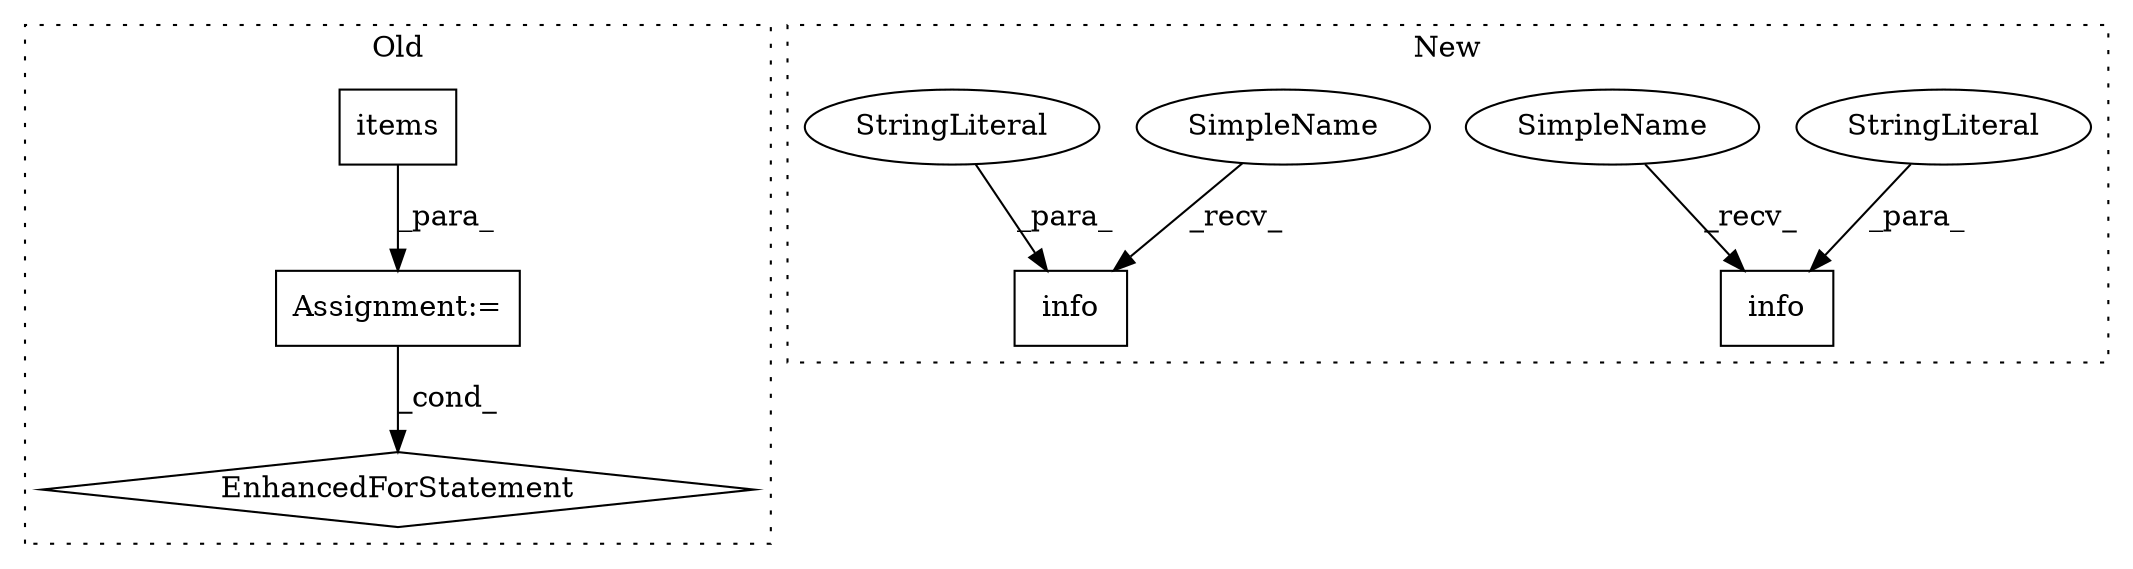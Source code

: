 digraph G {
subgraph cluster0 {
1 [label="items" a="32" s="579" l="7" shape="box"];
3 [label="Assignment:=" a="7" s="559" l="46" shape="box"];
4 [label="EnhancedForStatement" a="70" s="613,700" l="66,2" shape="diamond"];
label = "Old";
style="dotted";
}
subgraph cluster1 {
2 [label="info" a="32" s="807,846" l="5,1" shape="box"];
5 [label="StringLiteral" a="45" s="812" l="21" shape="ellipse"];
6 [label="info" a="32" s="715,734" l="5,1" shape="box"];
7 [label="StringLiteral" a="45" s="720" l="14" shape="ellipse"];
8 [label="SimpleName" a="42" s="800" l="6" shape="ellipse"];
9 [label="SimpleName" a="42" s="708" l="6" shape="ellipse"];
label = "New";
style="dotted";
}
1 -> 3 [label="_para_"];
3 -> 4 [label="_cond_"];
5 -> 2 [label="_para_"];
7 -> 6 [label="_para_"];
8 -> 2 [label="_recv_"];
9 -> 6 [label="_recv_"];
}